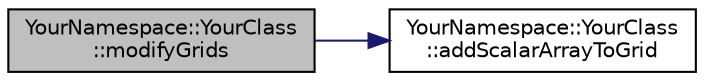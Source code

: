 digraph "YourNamespace::YourClass::modifyGrids"
{
 // LATEX_PDF_SIZE
  edge [fontname="Helvetica",fontsize="10",labelfontname="Helvetica",labelfontsize="10"];
  node [fontname="Helvetica",fontsize="10",shape=record];
  rankdir="LR";
  Node1 [label="YourNamespace::YourClass\l::modifyGrids",height=0.2,width=0.4,color="black", fillcolor="grey75", style="filled", fontcolor="black",tooltip=" "];
  Node1 -> Node2 [color="midnightblue",fontsize="10",style="solid",fontname="Helvetica"];
  Node2 [label="YourNamespace::YourClass\l::addScalarArrayToGrid",height=0.2,width=0.4,color="black", fillcolor="white", style="filled",URL="$class_your_namespace_1_1_your_class.html#a58c138805b17b10a6c2a51d0725b8316",tooltip=" "];
}
